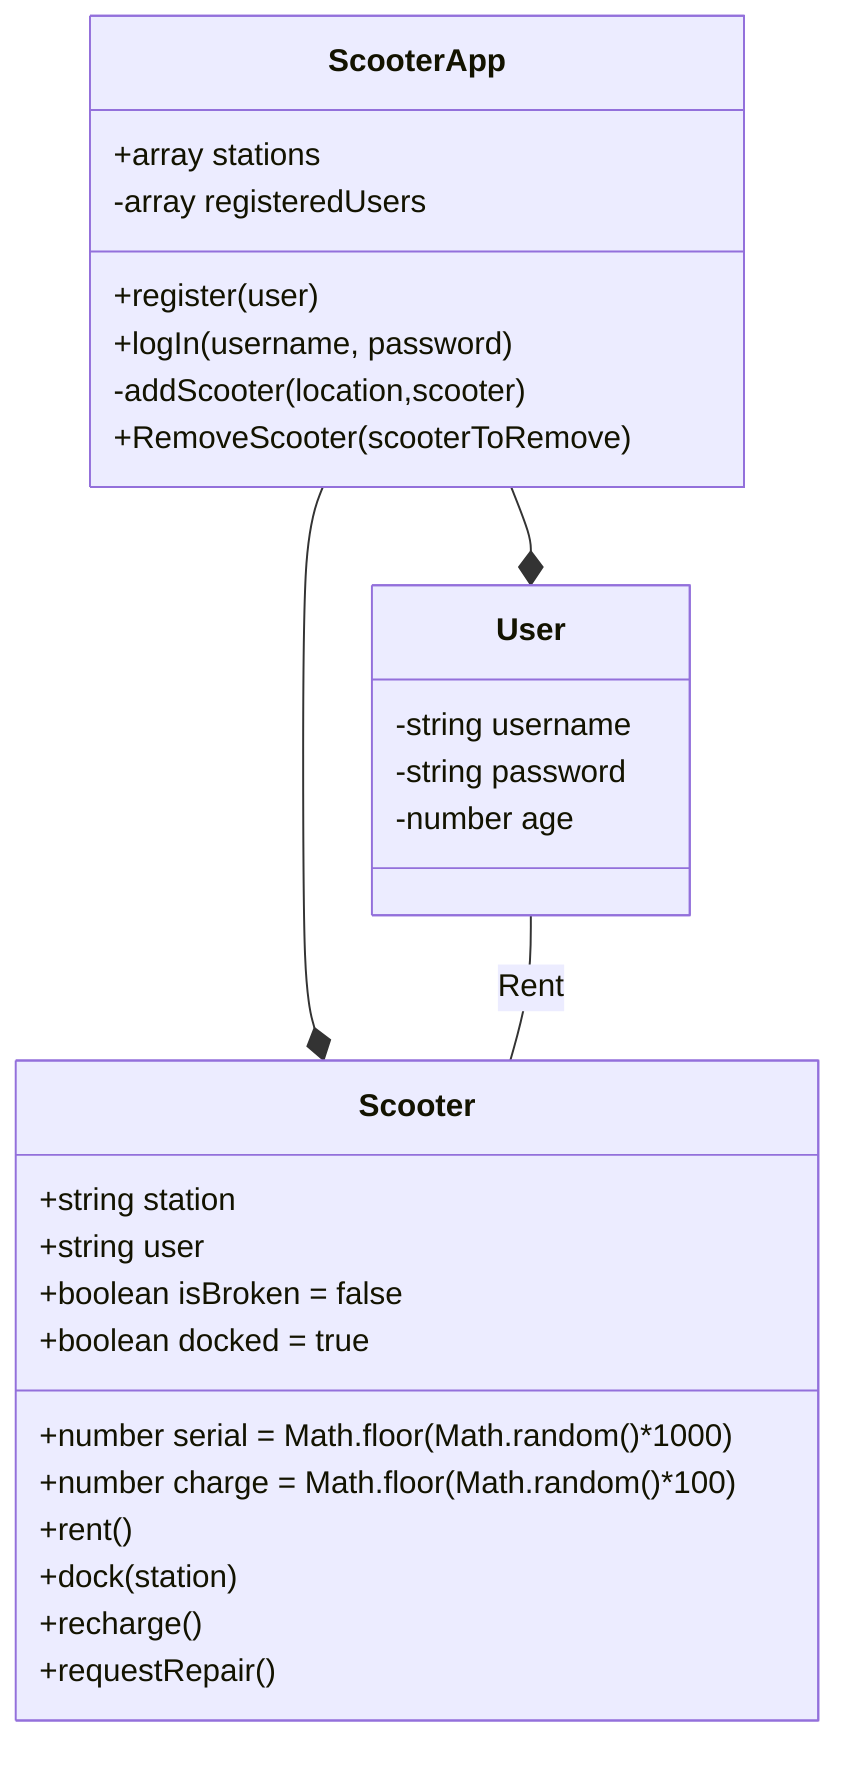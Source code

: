 classDiagram

    ScooterApp --* Scooter 
    ScooterApp --* User

    User -- Scooter: Rent

    class Scooter {
        +string station
        +string user
        +number serial = Math.floor(Math.random()*1000)
        +number charge = Math.floor(Math.random()*100)
        +boolean isBroken = false
        +boolean docked = true

        +rent()
        +dock(station)
        +recharge()
        +requestRepair()
    }

    class User {
        -string username
        -string password
        -number age 
    }

    class ScooterApp {
        +array stations
        -array registeredUsers 

        +register(user)
        +logIn(username, password)
        -addScooter(location,scooter)
        +RemoveScooter(scooterToRemove)
    }